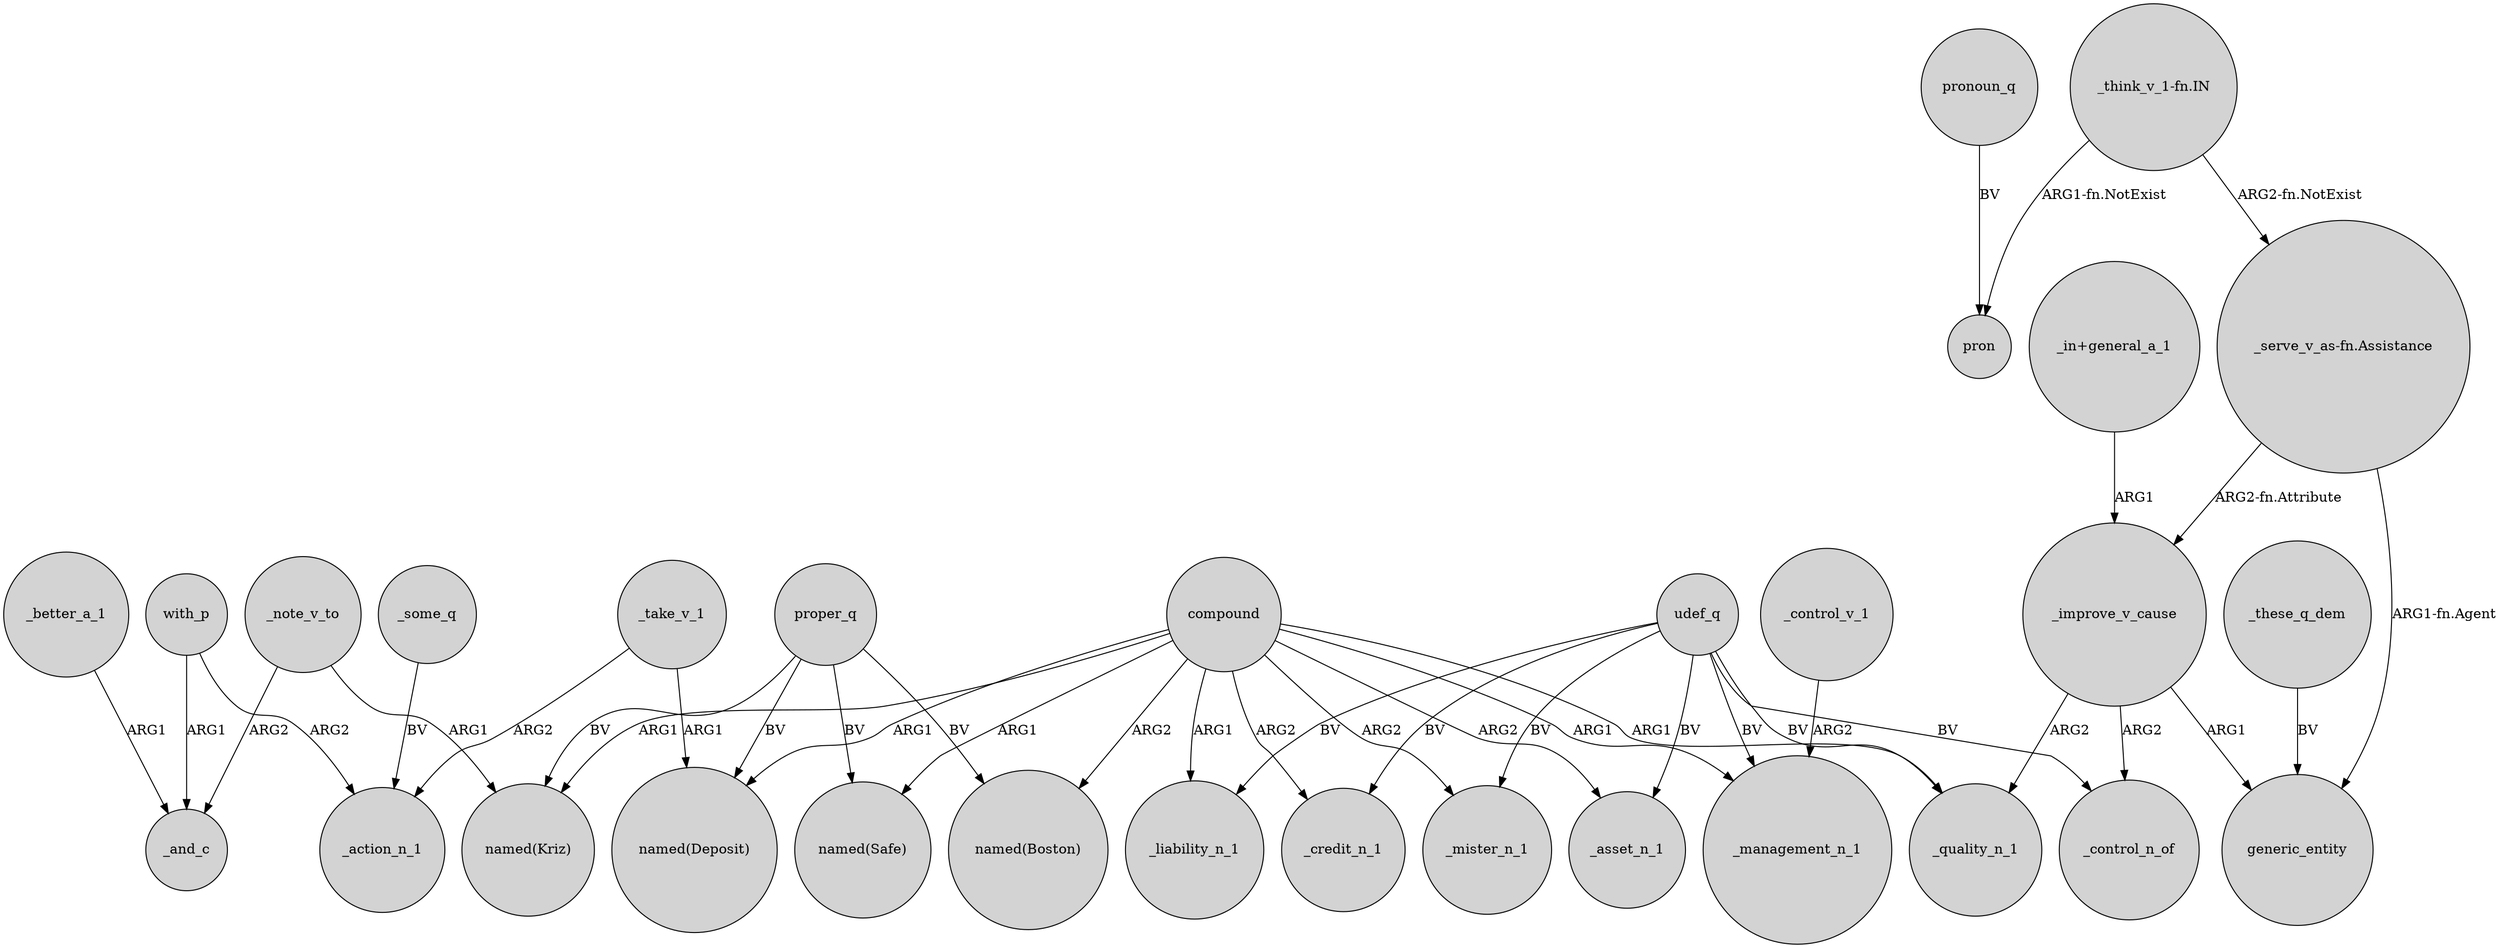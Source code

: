 digraph {
	node [shape=circle style=filled]
	udef_q -> _quality_n_1 [label=BV]
	_these_q_dem -> generic_entity [label=BV]
	compound -> "named(Safe)" [label=ARG1]
	udef_q -> _liability_n_1 [label=BV]
	proper_q -> "named(Boston)" [label=BV]
	compound -> _quality_n_1 [label=ARG1]
	udef_q -> _credit_n_1 [label=BV]
	"_think_v_1-fn.IN" -> pron [label="ARG1-fn.NotExist"]
	proper_q -> "named(Kriz)" [label=BV]
	_control_v_1 -> _management_n_1 [label=ARG2]
	compound -> "named(Deposit)" [label=ARG1]
	udef_q -> _control_n_of [label=BV]
	compound -> _mister_n_1 [label=ARG2]
	compound -> _credit_n_1 [label=ARG2]
	compound -> "named(Boston)" [label=ARG2]
	udef_q -> _mister_n_1 [label=BV]
	_improve_v_cause -> _control_n_of [label=ARG2]
	udef_q -> _management_n_1 [label=BV]
	udef_q -> _asset_n_1 [label=BV]
	proper_q -> "named(Deposit)" [label=BV]
	_note_v_to -> "named(Kriz)" [label=ARG1]
	_take_v_1 -> _action_n_1 [label=ARG2]
	pronoun_q -> pron [label=BV]
	"_in+general_a_1" -> _improve_v_cause [label=ARG1]
	"_think_v_1-fn.IN" -> "_serve_v_as-fn.Assistance" [label="ARG2-fn.NotExist"]
	"_serve_v_as-fn.Assistance" -> generic_entity [label="ARG1-fn.Agent"]
	_better_a_1 -> _and_c [label=ARG1]
	compound -> _asset_n_1 [label=ARG2]
	compound -> _liability_n_1 [label=ARG1]
	_note_v_to -> _and_c [label=ARG2]
	with_p -> _action_n_1 [label=ARG2]
	_improve_v_cause -> _quality_n_1 [label=ARG2]
	_improve_v_cause -> generic_entity [label=ARG1]
	_take_v_1 -> "named(Deposit)" [label=ARG1]
	_some_q -> _action_n_1 [label=BV]
	compound -> "named(Kriz)" [label=ARG1]
	proper_q -> "named(Safe)" [label=BV]
	"_serve_v_as-fn.Assistance" -> _improve_v_cause [label="ARG2-fn.Attribute"]
	compound -> _management_n_1 [label=ARG1]
	with_p -> _and_c [label=ARG1]
}
